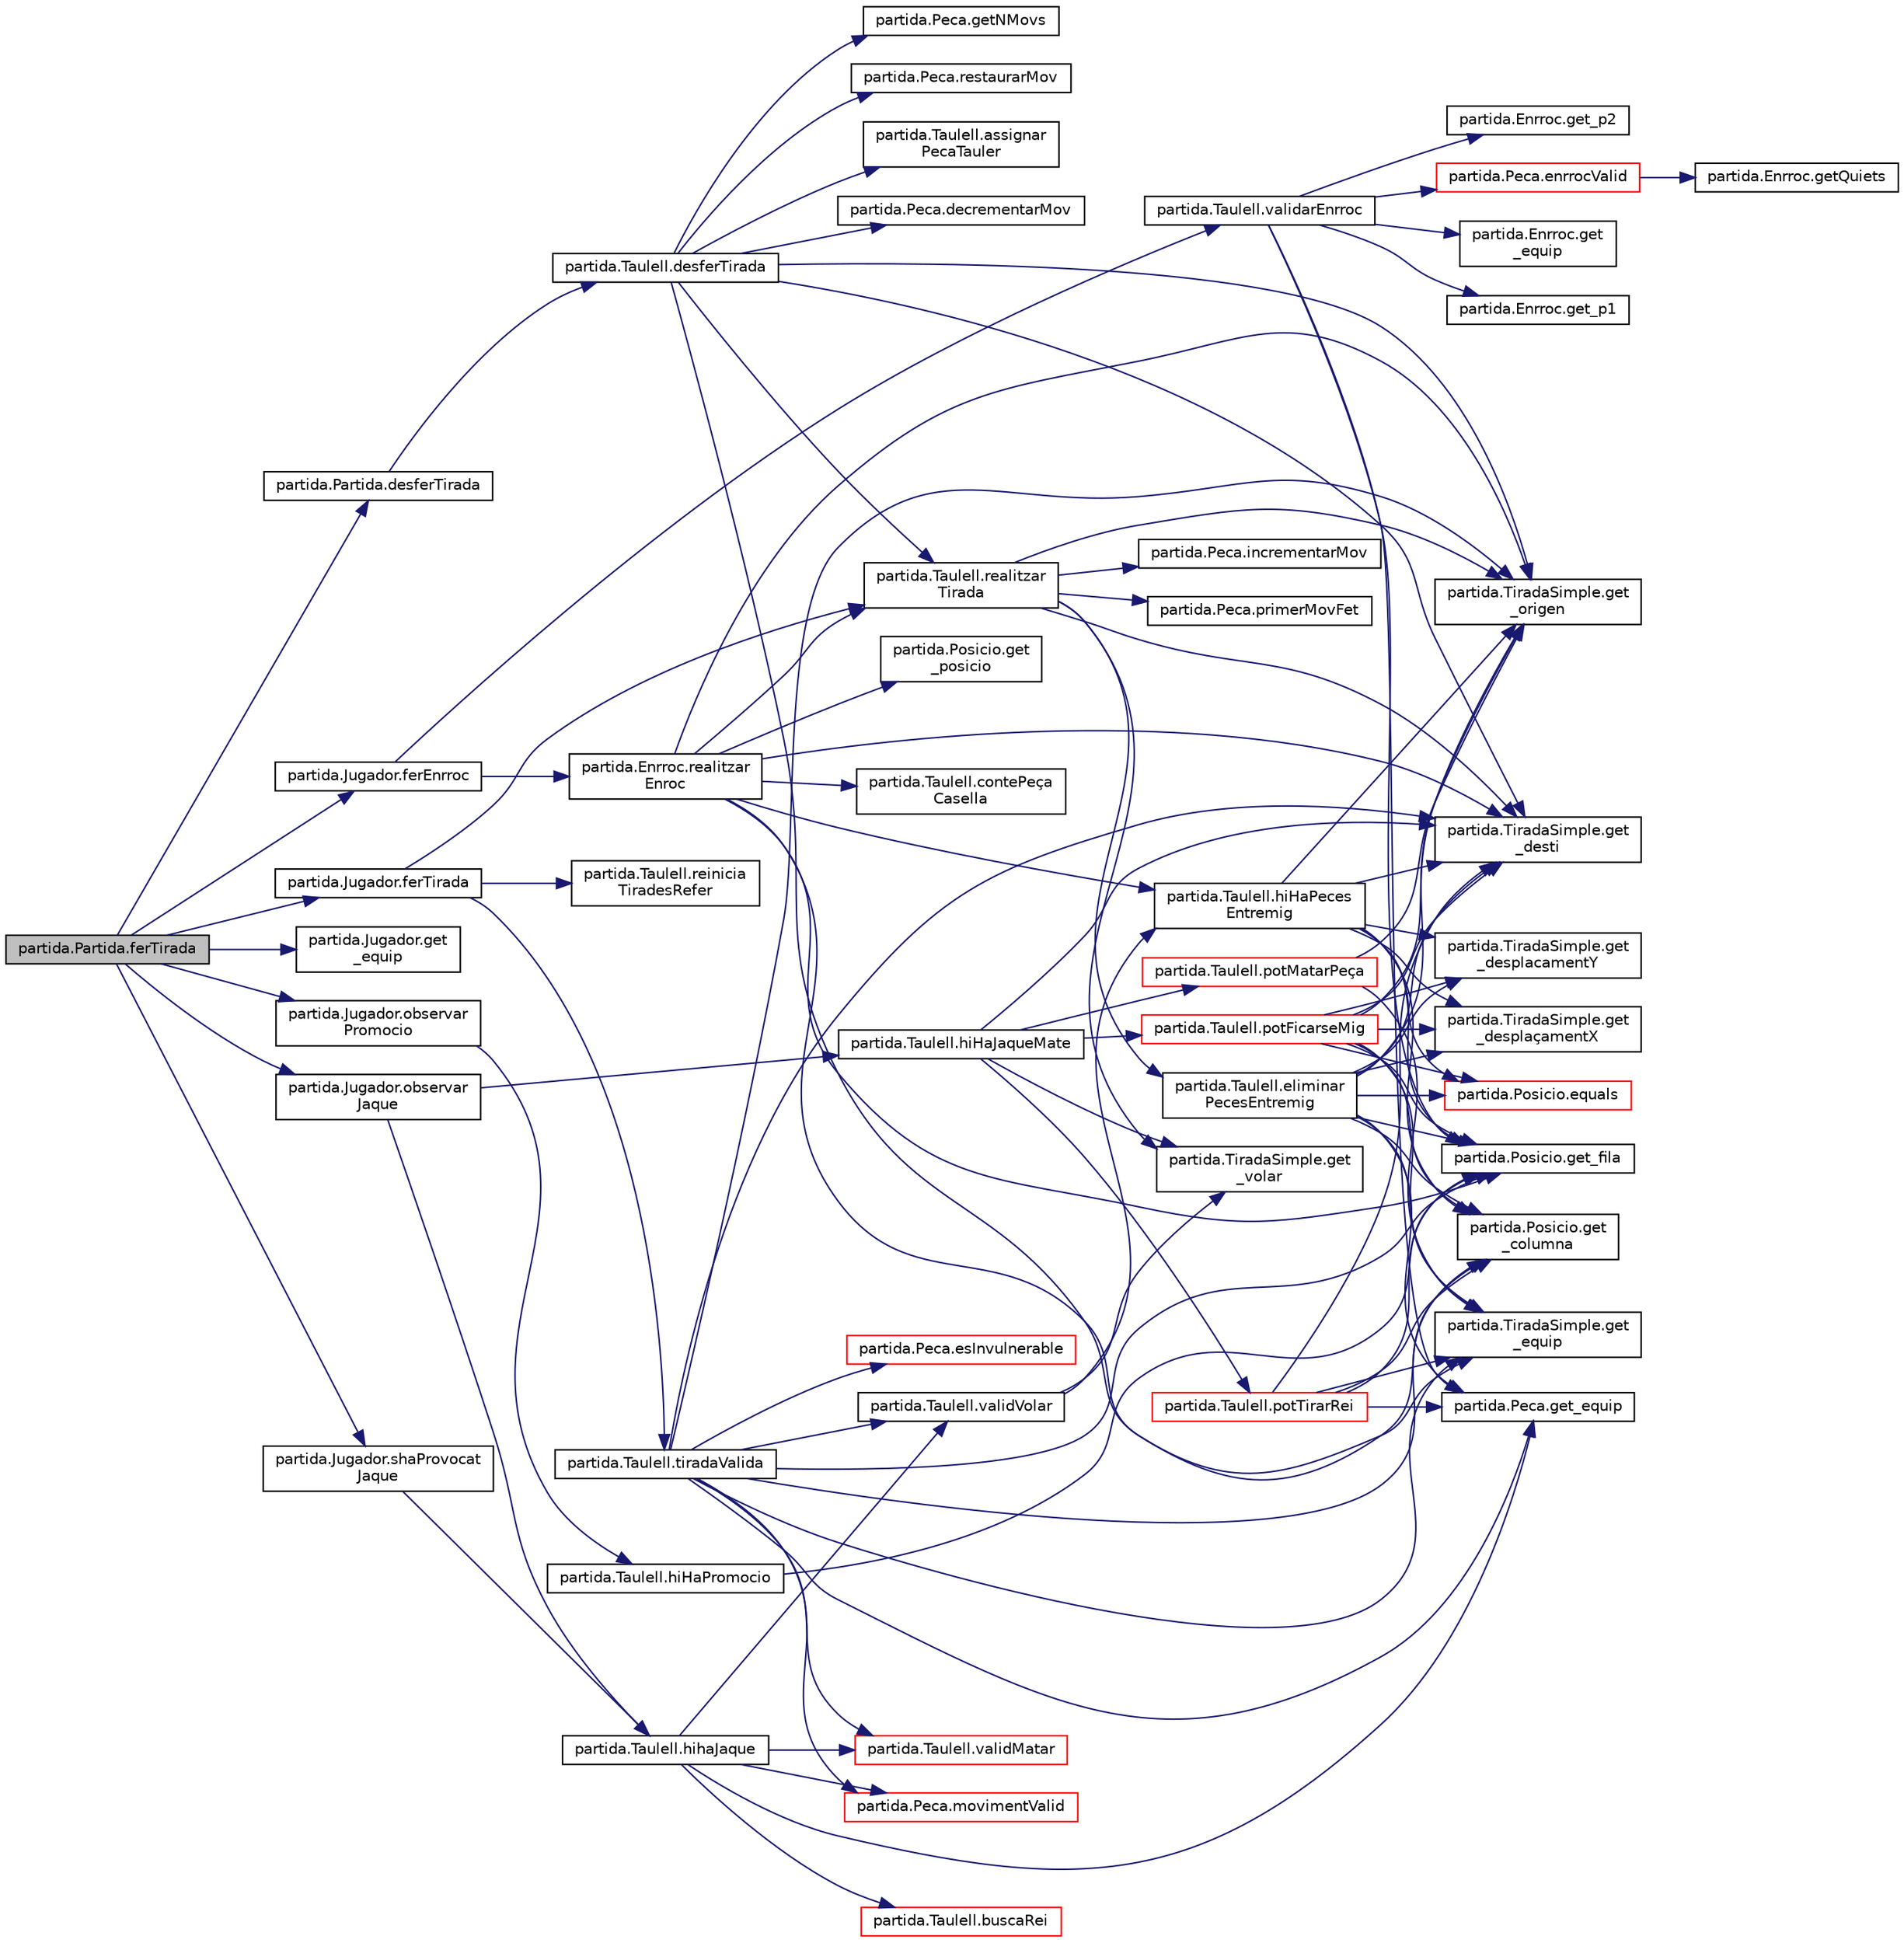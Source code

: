 digraph "partida.Partida.ferTirada"
{
 // LATEX_PDF_SIZE
  edge [fontname="Helvetica",fontsize="10",labelfontname="Helvetica",labelfontsize="10"];
  node [fontname="Helvetica",fontsize="10",shape=record];
  rankdir="LR";
  Node1 [label="partida.Partida.ferTirada",height=0.2,width=0.4,color="black", fillcolor="grey75", style="filled", fontcolor="black",tooltip="Funció principal del programa: realitza una tirada un jugador."];
  Node1 -> Node2 [color="midnightblue",fontsize="10",style="solid"];
  Node2 [label="partida.Partida.desferTirada",height=0.2,width=0.4,color="black", fillcolor="white", style="filled",URL="$classpartida_1_1_partida.html#a13f42a2dd7e8619b7d0fef296b587458",tooltip="Desfem l'última tirada."];
  Node2 -> Node3 [color="midnightblue",fontsize="10",style="solid"];
  Node3 [label="partida.Taulell.desferTirada",height=0.2,width=0.4,color="black", fillcolor="white", style="filled",URL="$classpartida_1_1_taulell.html#a48a9253f10ef386042de713c540c842d",tooltip="desfa la tirada que li entren"];
  Node3 -> Node4 [color="midnightblue",fontsize="10",style="solid"];
  Node4 [label="partida.Taulell.assignar\lPecaTauler",height=0.2,width=0.4,color="black", fillcolor="white", style="filled",URL="$classpartida_1_1_taulell.html#a70b3aa633072b83c3f1b6c778f8c6afc",tooltip="Assigna la peca al taulell a la posicio determinada."];
  Node3 -> Node5 [color="midnightblue",fontsize="10",style="solid"];
  Node5 [label="partida.Peca.decrementarMov",height=0.2,width=0.4,color="black", fillcolor="white", style="filled",URL="$classpartida_1_1_peca.html#a282bada04cb73037a8ca03d4af277967",tooltip="Incrementa el contador de moviments fet per aquesta peça."];
  Node3 -> Node6 [color="midnightblue",fontsize="10",style="solid"];
  Node6 [label="partida.TiradaSimple.get\l_desti",height=0.2,width=0.4,color="black", fillcolor="white", style="filled",URL="$classpartida_1_1_tirada_simple.html#aaa98451448fe6aca2bf914e36fead1e6",tooltip="Destí"];
  Node3 -> Node7 [color="midnightblue",fontsize="10",style="solid"];
  Node7 [label="partida.TiradaSimple.get\l_equip",height=0.2,width=0.4,color="black", fillcolor="white", style="filled",URL="$classpartida_1_1_tirada_simple.html#a7117f9d1138194747cc8ef335b2876fd",tooltip="Equip del Jugador de la Tirada (true = BLANQUES, false = NEGRES."];
  Node3 -> Node8 [color="midnightblue",fontsize="10",style="solid"];
  Node8 [label="partida.TiradaSimple.get\l_origen",height=0.2,width=0.4,color="black", fillcolor="white", style="filled",URL="$classpartida_1_1_tirada_simple.html#ac67b65ec5021b314961fc232949bc680",tooltip="Origen."];
  Node3 -> Node9 [color="midnightblue",fontsize="10",style="solid"];
  Node9 [label="partida.Peca.getNMovs",height=0.2,width=0.4,color="black", fillcolor="white", style="filled",URL="$classpartida_1_1_peca.html#ae0f551213e2f6e4e9ab7e8b32aacfc8a",tooltip="getNMovs"];
  Node3 -> Node10 [color="midnightblue",fontsize="10",style="solid"];
  Node10 [label="partida.Taulell.realitzar\lTirada",height=0.2,width=0.4,color="black", fillcolor="white", style="filled",URL="$classpartida_1_1_taulell.html#a09ac50dfdb6fefaf8accdcb61fe0e3cc",tooltip="Realitza la tirada t al taulell. Retorna un enter que s'incrementara si es maten peces enemigues."];
  Node10 -> Node11 [color="midnightblue",fontsize="10",style="solid"];
  Node11 [label="partida.Taulell.eliminar\lPecesEntremig",height=0.2,width=0.4,color="black", fillcolor="white", style="filled",URL="$classpartida_1_1_taulell.html#a9d656cbe63061fc7f477f31cfde9def3",tooltip="Comprova si hi ha peces entremig de la tirada i si n'hi ha les mata."];
  Node11 -> Node12 [color="midnightblue",fontsize="10",style="solid"];
  Node12 [label="partida.Posicio.equals",height=0.2,width=0.4,color="red", fillcolor="white", style="filled",URL="$classpartida_1_1_posicio.html#aa01891d16f82607364885f2a26c8a41e",tooltip="Comparació de dues Posicions."];
  Node11 -> Node14 [color="midnightblue",fontsize="10",style="solid"];
  Node14 [label="partida.Posicio.get\l_columna",height=0.2,width=0.4,color="black", fillcolor="white", style="filled",URL="$classpartida_1_1_posicio.html#a267f9e1db4052bbdf4cbdf15afde97e7",tooltip="Columna."];
  Node11 -> Node15 [color="midnightblue",fontsize="10",style="solid"];
  Node15 [label="partida.TiradaSimple.get\l_desplacamentY",height=0.2,width=0.4,color="black", fillcolor="white", style="filled",URL="$classpartida_1_1_tirada_simple.html#a43de35c8d09caf5ac372ae579a369625",tooltip="Desplaçament en l'eix de les Y."];
  Node11 -> Node16 [color="midnightblue",fontsize="10",style="solid"];
  Node16 [label="partida.TiradaSimple.get\l_desplaçamentX",height=0.2,width=0.4,color="black", fillcolor="white", style="filled",URL="$classpartida_1_1_tirada_simple.html#a77438dc75b40c3c578ebfe0f41c85d7a",tooltip="Desplaçament en l'eix de les X."];
  Node11 -> Node6 [color="midnightblue",fontsize="10",style="solid"];
  Node11 -> Node17 [color="midnightblue",fontsize="10",style="solid"];
  Node17 [label="partida.Peca.get_equip",height=0.2,width=0.4,color="black", fillcolor="white", style="filled",URL="$classpartida_1_1_peca.html#acf746f82f289a4a6b9c13f518df1fe6b",tooltip="Equip."];
  Node11 -> Node7 [color="midnightblue",fontsize="10",style="solid"];
  Node11 -> Node18 [color="midnightblue",fontsize="10",style="solid"];
  Node18 [label="partida.Posicio.get_fila",height=0.2,width=0.4,color="black", fillcolor="white", style="filled",URL="$classpartida_1_1_posicio.html#afd3e4dfc10d7a4ce1587ebc641cbbee5",tooltip="Fila."];
  Node11 -> Node8 [color="midnightblue",fontsize="10",style="solid"];
  Node10 -> Node6 [color="midnightblue",fontsize="10",style="solid"];
  Node10 -> Node8 [color="midnightblue",fontsize="10",style="solid"];
  Node10 -> Node19 [color="midnightblue",fontsize="10",style="solid"];
  Node19 [label="partida.TiradaSimple.get\l_volar",height=0.2,width=0.4,color="black", fillcolor="white", style="filled",URL="$classpartida_1_1_tirada_simple.html#a221e50d1eb171eb9b69d2d20eb77d404",tooltip="Volar."];
  Node10 -> Node20 [color="midnightblue",fontsize="10",style="solid"];
  Node20 [label="partida.Peca.incrementarMov",height=0.2,width=0.4,color="black", fillcolor="white", style="filled",URL="$classpartida_1_1_peca.html#a14606aca0160587c25a6525f435e5ad1",tooltip="Incrementa el contador de moviments fet per aquesta peça."];
  Node10 -> Node21 [color="midnightblue",fontsize="10",style="solid"];
  Node21 [label="partida.Peca.primerMovFet",height=0.2,width=0.4,color="black", fillcolor="white", style="filled",URL="$classpartida_1_1_peca.html#afddc0a60f1817a3f9e61d9ecaa6ba9df",tooltip="Mètode per a canviar Primer Moviment."];
  Node3 -> Node22 [color="midnightblue",fontsize="10",style="solid"];
  Node22 [label="partida.Peca.restaurarMov",height=0.2,width=0.4,color="black", fillcolor="white", style="filled",URL="$classpartida_1_1_peca.html#aa9bc3c1b79fbb69930d2da3d97f30911",tooltip="Ficar que la peça no ha fet cap moviment."];
  Node1 -> Node23 [color="midnightblue",fontsize="10",style="solid"];
  Node23 [label="partida.Jugador.ferEnrroc",height=0.2,width=0.4,color="black", fillcolor="white", style="filled",URL="$classpartida_1_1_jugador.html#a3ce8b17ba5bda410c1242a56e595c7c9",tooltip="Fa totes les comprovacions per veure si l'enroc es valid o no i es realitza l'enroc si es valid."];
  Node23 -> Node24 [color="midnightblue",fontsize="10",style="solid"];
  Node24 [label="partida.Enrroc.realitzar\lEnroc",height=0.2,width=0.4,color="black", fillcolor="white", style="filled",URL="$classpartida_1_1_enrroc.html#a64a9fd805519ebbfc8c4e35475ee6a33",tooltip="Realitza l'acció de l'Enrroc."];
  Node24 -> Node25 [color="midnightblue",fontsize="10",style="solid"];
  Node25 [label="partida.Taulell.contePeça\lCasella",height=0.2,width=0.4,color="black", fillcolor="white", style="filled",URL="$classpartida_1_1_taulell.html#a92e92d8c4846fda13d15a0393019faaf",tooltip="Comprova si a la posicio entrada hi ha un peça al taulell."];
  Node24 -> Node14 [color="midnightblue",fontsize="10",style="solid"];
  Node24 -> Node6 [color="midnightblue",fontsize="10",style="solid"];
  Node24 -> Node18 [color="midnightblue",fontsize="10",style="solid"];
  Node24 -> Node8 [color="midnightblue",fontsize="10",style="solid"];
  Node24 -> Node26 [color="midnightblue",fontsize="10",style="solid"];
  Node26 [label="partida.Posicio.get\l_posicio",height=0.2,width=0.4,color="black", fillcolor="white", style="filled",URL="$classpartida_1_1_posicio.html#a9ca82ab2c846c946a3b0c59fabb0df6c",tooltip="Posició"];
  Node24 -> Node27 [color="midnightblue",fontsize="10",style="solid"];
  Node27 [label="partida.Taulell.hiHaPeces\lEntremig",height=0.2,width=0.4,color="black", fillcolor="white", style="filled",URL="$classpartida_1_1_taulell.html#adf258c45e95084068e09fe1d14e46fef",tooltip="Comprova si hi ha peces entremig de la tirada que es vol executar."];
  Node27 -> Node12 [color="midnightblue",fontsize="10",style="solid"];
  Node27 -> Node14 [color="midnightblue",fontsize="10",style="solid"];
  Node27 -> Node15 [color="midnightblue",fontsize="10",style="solid"];
  Node27 -> Node16 [color="midnightblue",fontsize="10",style="solid"];
  Node27 -> Node6 [color="midnightblue",fontsize="10",style="solid"];
  Node27 -> Node18 [color="midnightblue",fontsize="10",style="solid"];
  Node27 -> Node8 [color="midnightblue",fontsize="10",style="solid"];
  Node24 -> Node10 [color="midnightblue",fontsize="10",style="solid"];
  Node23 -> Node28 [color="midnightblue",fontsize="10",style="solid"];
  Node28 [label="partida.Taulell.validarEnrroc",height=0.2,width=0.4,color="black", fillcolor="white", style="filled",URL="$classpartida_1_1_taulell.html#ab97649ea10570712b3e5fc5fc0b1a575",tooltip="Fa totes les comprovacions per veure si l'enroc entrat es valid o no."];
  Node28 -> Node29 [color="midnightblue",fontsize="10",style="solid"];
  Node29 [label="partida.Peca.enrrocValid",height=0.2,width=0.4,color="red", fillcolor="white", style="filled",URL="$classpartida_1_1_peca.html#a8b258f6875773e0981f1b7c768adbb25",tooltip="Validació del Enrroc mirant si és el primer Moviment."];
  Node29 -> Node30 [color="midnightblue",fontsize="10",style="solid"];
  Node30 [label="partida.Enrroc.getQuiets",height=0.2,width=0.4,color="black", fillcolor="white", style="filled",URL="$classpartida_1_1_enrroc.html#af5fd342d6f1866fc13304f4211cd542f",tooltip="Quiets."];
  Node28 -> Node32 [color="midnightblue",fontsize="10",style="solid"];
  Node32 [label="partida.Enrroc.get\l_equip",height=0.2,width=0.4,color="black", fillcolor="white", style="filled",URL="$classpartida_1_1_enrroc.html#aa0e2a69af57ed2a3f70058610db1a845",tooltip="Equip."];
  Node28 -> Node17 [color="midnightblue",fontsize="10",style="solid"];
  Node28 -> Node18 [color="midnightblue",fontsize="10",style="solid"];
  Node28 -> Node33 [color="midnightblue",fontsize="10",style="solid"];
  Node33 [label="partida.Enrroc.get_p1",height=0.2,width=0.4,color="black", fillcolor="white", style="filled",URL="$classpartida_1_1_enrroc.html#a4f4b454bc7fe59b7f7a25ef49a5d53b7",tooltip="Posició 1."];
  Node28 -> Node34 [color="midnightblue",fontsize="10",style="solid"];
  Node34 [label="partida.Enrroc.get_p2",height=0.2,width=0.4,color="black", fillcolor="white", style="filled",URL="$classpartida_1_1_enrroc.html#a16702c29d9c38ca51f0d6f0835611d17",tooltip="Posició 2."];
  Node1 -> Node35 [color="midnightblue",fontsize="10",style="solid"];
  Node35 [label="partida.Jugador.ferTirada",height=0.2,width=0.4,color="black", fillcolor="white", style="filled",URL="$classpartida_1_1_jugador.html#a6092f4063c6b8c6704000af4e48b93d1",tooltip="Fa totes les comprovacions per veure si la tirada entrada es valida o no i es realitza la tirada."];
  Node35 -> Node10 [color="midnightblue",fontsize="10",style="solid"];
  Node35 -> Node36 [color="midnightblue",fontsize="10",style="solid"];
  Node36 [label="partida.Taulell.reinicia\lTiradesRefer",height=0.2,width=0.4,color="black", fillcolor="white", style="filled",URL="$classpartida_1_1_taulell.html#ab874d91f57b5207e3abbe0c37d97a63e",tooltip="reinicia l'array de tirades que s'han desfet"];
  Node35 -> Node37 [color="midnightblue",fontsize="10",style="solid"];
  Node37 [label="partida.Taulell.tiradaValida",height=0.2,width=0.4,color="black", fillcolor="white", style="filled",URL="$classpartida_1_1_taulell.html#a378c7b029e0e64c33ecaa952fa584a31",tooltip="Fa totes les comprovacions per veure si la tirada entrada es valida o no."];
  Node37 -> Node38 [color="midnightblue",fontsize="10",style="solid"];
  Node38 [label="partida.Peca.esInvulnerable",height=0.2,width=0.4,color="red", fillcolor="white", style="filled",URL="$classpartida_1_1_peca.html#adf2f180435ec4a34c687f5a58904d6c8",tooltip="Invulnerabilitat."];
  Node37 -> Node14 [color="midnightblue",fontsize="10",style="solid"];
  Node37 -> Node6 [color="midnightblue",fontsize="10",style="solid"];
  Node37 -> Node17 [color="midnightblue",fontsize="10",style="solid"];
  Node37 -> Node7 [color="midnightblue",fontsize="10",style="solid"];
  Node37 -> Node18 [color="midnightblue",fontsize="10",style="solid"];
  Node37 -> Node8 [color="midnightblue",fontsize="10",style="solid"];
  Node37 -> Node40 [color="midnightblue",fontsize="10",style="solid"];
  Node40 [label="partida.Peca.movimentValid",height=0.2,width=0.4,color="red", fillcolor="white", style="filled",URL="$classpartida_1_1_peca.html#a00c836ce784c43093c86c54ce7ad7754",tooltip="Validació de la validesa d'una tirada."];
  Node37 -> Node43 [color="midnightblue",fontsize="10",style="solid"];
  Node43 [label="partida.Taulell.validMatar",height=0.2,width=0.4,color="red", fillcolor="white", style="filled",URL="$classpartida_1_1_taulell.html#a1b94de082c83ef2c7af322795c4daafd",tooltip="Comprova que les habilitats de matar de la peça amb les que vol fer a la tirada."];
  Node37 -> Node45 [color="midnightblue",fontsize="10",style="solid"];
  Node45 [label="partida.Taulell.validVolar",height=0.2,width=0.4,color="black", fillcolor="white", style="filled",URL="$classpartida_1_1_taulell.html#ab808f90adb948b95af87138809d0dd96",tooltip="Comprova que les habilitats de volar de la peça amb les que vol fer a la tirada."];
  Node45 -> Node19 [color="midnightblue",fontsize="10",style="solid"];
  Node45 -> Node27 [color="midnightblue",fontsize="10",style="solid"];
  Node1 -> Node46 [color="midnightblue",fontsize="10",style="solid"];
  Node46 [label="partida.Jugador.get\l_equip",height=0.2,width=0.4,color="black", fillcolor="white", style="filled",URL="$classpartida_1_1_jugador.html#aee630e1643bcb1e8ff96422401b3b2f2",tooltip="Equip."];
  Node1 -> Node47 [color="midnightblue",fontsize="10",style="solid"];
  Node47 [label="partida.Jugador.observar\lJaque",height=0.2,width=0.4,color="black", fillcolor="white", style="filled",URL="$classpartida_1_1_jugador.html#ac53fa68761b50599ea909693e303f659",tooltip="Comprova si hi ha un jaque i si hi ha escac i mat."];
  Node47 -> Node48 [color="midnightblue",fontsize="10",style="solid"];
  Node48 [label="partida.Taulell.hihaJaque",height=0.2,width=0.4,color="black", fillcolor="white", style="filled",URL="$classpartida_1_1_taulell.html#a242f8a083cf4e0811c89fe5d18f1f7d5",tooltip="Comprova si hi ha un jaque. Si hi ha jaque retorna la tirada que el fa."];
  Node48 -> Node49 [color="midnightblue",fontsize="10",style="solid"];
  Node49 [label="partida.Taulell.buscaRei",height=0.2,width=0.4,color="red", fillcolor="white", style="filled",URL="$classpartida_1_1_taulell.html#ae4e1f946511fa8ea8618b17d455eb96a",tooltip="Busca al rei del equip \"equip\" i retorna la seva posicio."];
  Node48 -> Node17 [color="midnightblue",fontsize="10",style="solid"];
  Node48 -> Node40 [color="midnightblue",fontsize="10",style="solid"];
  Node48 -> Node43 [color="midnightblue",fontsize="10",style="solid"];
  Node48 -> Node45 [color="midnightblue",fontsize="10",style="solid"];
  Node47 -> Node52 [color="midnightblue",fontsize="10",style="solid"];
  Node52 [label="partida.Taulell.hiHaJaqueMate",height=0.2,width=0.4,color="black", fillcolor="white", style="filled",URL="$classpartida_1_1_taulell.html#a99a87caebeda6c8a7ed34599ca917987",tooltip="Comprova si hi ha un jaque mate. Si hi ha jaque mate retorna true."];
  Node52 -> Node6 [color="midnightblue",fontsize="10",style="solid"];
  Node52 -> Node19 [color="midnightblue",fontsize="10",style="solid"];
  Node52 -> Node53 [color="midnightblue",fontsize="10",style="solid"];
  Node53 [label="partida.Taulell.potFicarseMig",height=0.2,width=0.4,color="red", fillcolor="white", style="filled",URL="$classpartida_1_1_taulell.html#ac2a28921896a06e4a6177a0333501047",tooltip="Comprova si hi ha alguna peça que es pot ficar entre mig del recorregut de la tirada de jaque."];
  Node53 -> Node12 [color="midnightblue",fontsize="10",style="solid"];
  Node53 -> Node14 [color="midnightblue",fontsize="10",style="solid"];
  Node53 -> Node15 [color="midnightblue",fontsize="10",style="solid"];
  Node53 -> Node16 [color="midnightblue",fontsize="10",style="solid"];
  Node53 -> Node6 [color="midnightblue",fontsize="10",style="solid"];
  Node53 -> Node7 [color="midnightblue",fontsize="10",style="solid"];
  Node53 -> Node18 [color="midnightblue",fontsize="10",style="solid"];
  Node53 -> Node8 [color="midnightblue",fontsize="10",style="solid"];
  Node52 -> Node56 [color="midnightblue",fontsize="10",style="solid"];
  Node56 [label="partida.Taulell.potMatarPeça",height=0.2,width=0.4,color="red", fillcolor="white", style="filled",URL="$classpartida_1_1_taulell.html#a499a69ce14f1afabde9c661e2947752c",tooltip="Mira si es pot matar la peça que està amenaçan el rei."];
  Node56 -> Node7 [color="midnightblue",fontsize="10",style="solid"];
  Node56 -> Node8 [color="midnightblue",fontsize="10",style="solid"];
  Node52 -> Node57 [color="midnightblue",fontsize="10",style="solid"];
  Node57 [label="partida.Taulell.potTirarRei",height=0.2,width=0.4,color="red", fillcolor="white", style="filled",URL="$classpartida_1_1_taulell.html#aea22c2fa511f0451076bfb16e29ff3e3",tooltip="Mira si el rei pot tirar a algun lloc estant amençat."];
  Node57 -> Node14 [color="midnightblue",fontsize="10",style="solid"];
  Node57 -> Node6 [color="midnightblue",fontsize="10",style="solid"];
  Node57 -> Node17 [color="midnightblue",fontsize="10",style="solid"];
  Node57 -> Node7 [color="midnightblue",fontsize="10",style="solid"];
  Node57 -> Node18 [color="midnightblue",fontsize="10",style="solid"];
  Node1 -> Node58 [color="midnightblue",fontsize="10",style="solid"];
  Node58 [label="partida.Jugador.observar\lPromocio",height=0.2,width=0.4,color="black", fillcolor="white", style="filled",URL="$classpartida_1_1_jugador.html#a5566d7c34b8eb340dbe861682cca3602",tooltip="Comprova si a la posicio entrada es pot fer una promocio."];
  Node58 -> Node59 [color="midnightblue",fontsize="10",style="solid"];
  Node59 [label="partida.Taulell.hiHaPromocio",height=0.2,width=0.4,color="black", fillcolor="white", style="filled",URL="$classpartida_1_1_taulell.html#a2efbfdb115a747d849c5501cc1e0f56c",tooltip="Comprova si a la posicio entrada es pot fer una promocio."];
  Node59 -> Node18 [color="midnightblue",fontsize="10",style="solid"];
  Node1 -> Node60 [color="midnightblue",fontsize="10",style="solid"];
  Node60 [label="partida.Jugador.shaProvocat\lJaque",height=0.2,width=0.4,color="black", fillcolor="white", style="filled",URL="$classpartida_1_1_jugador.html#a3b49298c1b8d60f39b802422e8f998d8",tooltip="Comprova si hi ha un jaque."];
  Node60 -> Node48 [color="midnightblue",fontsize="10",style="solid"];
}

